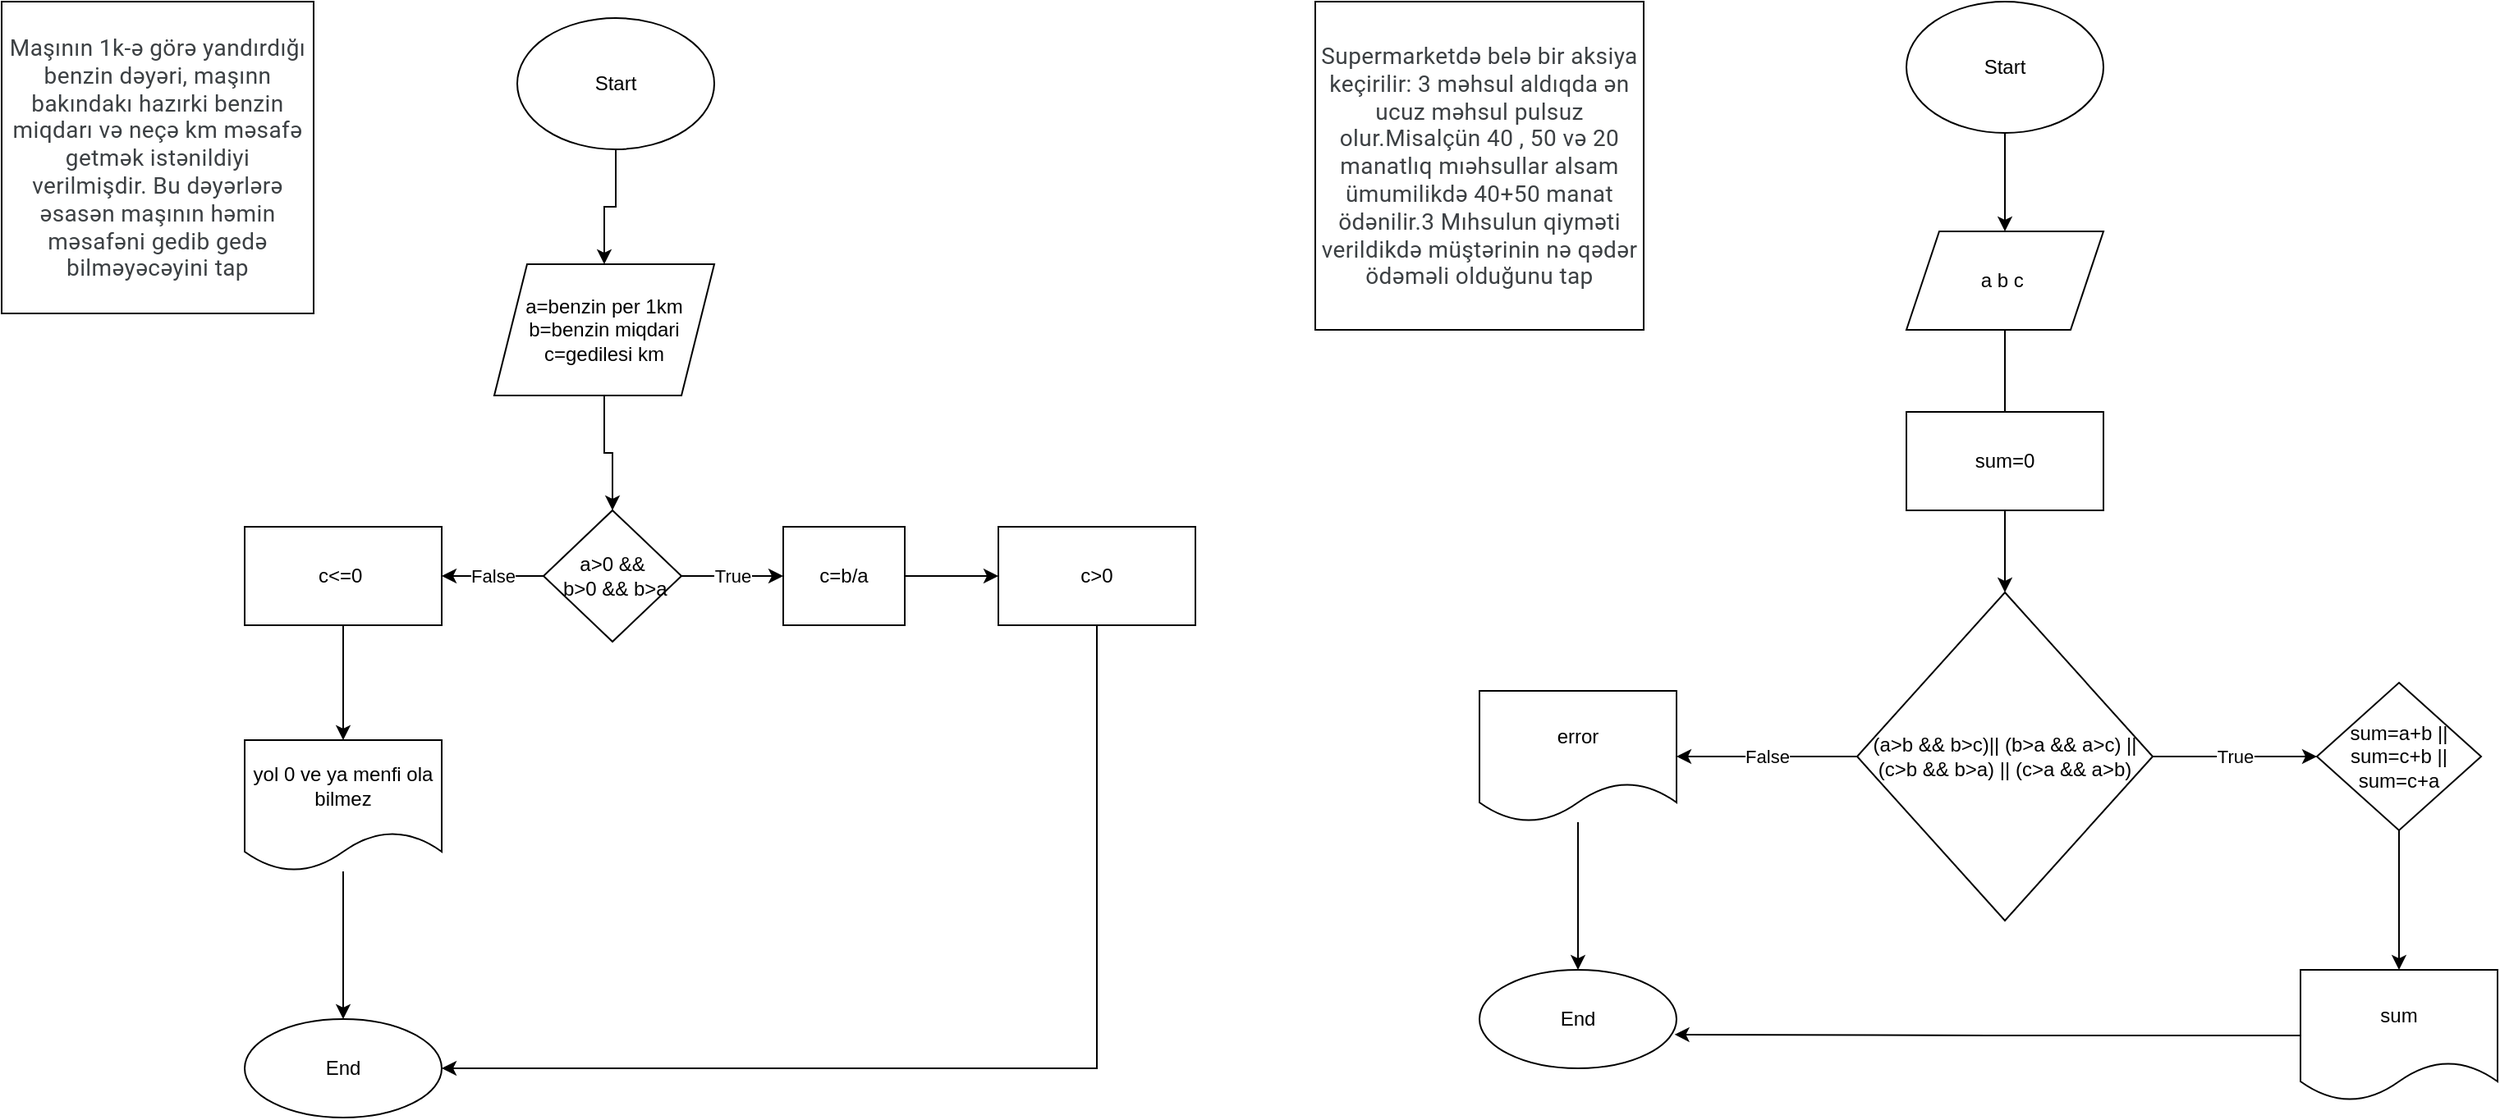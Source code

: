 <mxfile version="20.6.0" type="device"><diagram id="C5RBs43oDa-KdzZeNtuy" name="Page-1"><mxGraphModel dx="1038" dy="579" grid="1" gridSize="10" guides="1" tooltips="1" connect="1" arrows="1" fold="1" page="1" pageScale="1" pageWidth="827" pageHeight="1169" math="0" shadow="0"><root><mxCell id="WIyWlLk6GJQsqaUBKTNV-0"/><mxCell id="WIyWlLk6GJQsqaUBKTNV-1" parent="WIyWlLk6GJQsqaUBKTNV-0"/><mxCell id="2NQF4nvotR-8nrUYKKNN-3" value="" style="edgeStyle=orthogonalEdgeStyle;rounded=0;orthogonalLoop=1;jettySize=auto;html=1;" edge="1" parent="WIyWlLk6GJQsqaUBKTNV-1" source="2NQF4nvotR-8nrUYKKNN-0" target="2NQF4nvotR-8nrUYKKNN-2"><mxGeometry relative="1" as="geometry"/></mxCell><mxCell id="2NQF4nvotR-8nrUYKKNN-0" value="Start" style="ellipse;whiteSpace=wrap;html=1;" vertex="1" parent="WIyWlLk6GJQsqaUBKTNV-1"><mxGeometry x="354" y="50" width="120" height="80" as="geometry"/></mxCell><mxCell id="2NQF4nvotR-8nrUYKKNN-1" value="&lt;span style=&quot;color: rgb(60, 64, 67); font-family: Roboto, Arial, sans-serif; font-size: 14px; letter-spacing: 0.2px; text-align: start;&quot;&gt;Maşının 1k-ə görə yandırdığı benzin dəyəri, maşınn bakındakı hazırki&amp;nbsp;benzin miqdarı və neçə km məsafə getmək istənildiyi verilmişdir.&amp;nbsp;Bu dəyərlərə əsasən maşının həmin məsafəni gedib gedə bilməyəcəyini tap&lt;/span&gt;" style="whiteSpace=wrap;html=1;aspect=fixed;" vertex="1" parent="WIyWlLk6GJQsqaUBKTNV-1"><mxGeometry x="40" y="40" width="190" height="190" as="geometry"/></mxCell><mxCell id="2NQF4nvotR-8nrUYKKNN-5" value="" style="edgeStyle=orthogonalEdgeStyle;rounded=0;orthogonalLoop=1;jettySize=auto;html=1;" edge="1" parent="WIyWlLk6GJQsqaUBKTNV-1" source="2NQF4nvotR-8nrUYKKNN-2" target="2NQF4nvotR-8nrUYKKNN-4"><mxGeometry relative="1" as="geometry"/></mxCell><mxCell id="2NQF4nvotR-8nrUYKKNN-2" value="a=benzin per 1km&lt;br&gt;b=benzin miqdari&lt;br&gt;c=gedilesi km" style="shape=parallelogram;perimeter=parallelogramPerimeter;whiteSpace=wrap;html=1;fixedSize=1;" vertex="1" parent="WIyWlLk6GJQsqaUBKTNV-1"><mxGeometry x="340" y="200" width="134" height="80" as="geometry"/></mxCell><mxCell id="2NQF4nvotR-8nrUYKKNN-17" value="True" style="edgeStyle=orthogonalEdgeStyle;rounded=0;orthogonalLoop=1;jettySize=auto;html=1;" edge="1" parent="WIyWlLk6GJQsqaUBKTNV-1" source="2NQF4nvotR-8nrUYKKNN-4" target="2NQF4nvotR-8nrUYKKNN-16"><mxGeometry relative="1" as="geometry"/></mxCell><mxCell id="2NQF4nvotR-8nrUYKKNN-24" value="False" style="edgeStyle=orthogonalEdgeStyle;rounded=0;orthogonalLoop=1;jettySize=auto;html=1;" edge="1" parent="WIyWlLk6GJQsqaUBKTNV-1" source="2NQF4nvotR-8nrUYKKNN-4" target="2NQF4nvotR-8nrUYKKNN-23"><mxGeometry relative="1" as="geometry"/></mxCell><mxCell id="2NQF4nvotR-8nrUYKKNN-4" value="a&amp;gt;0 &amp;amp;&amp;amp;&lt;br&gt;&amp;nbsp;b&amp;gt;0 &amp;amp;&amp;amp; b&amp;gt;a" style="rhombus;whiteSpace=wrap;html=1;" vertex="1" parent="WIyWlLk6GJQsqaUBKTNV-1"><mxGeometry x="370" y="350" width="84" height="80" as="geometry"/></mxCell><mxCell id="2NQF4nvotR-8nrUYKKNN-22" value="" style="edgeStyle=orthogonalEdgeStyle;rounded=0;orthogonalLoop=1;jettySize=auto;html=1;" edge="1" parent="WIyWlLk6GJQsqaUBKTNV-1" source="2NQF4nvotR-8nrUYKKNN-16" target="2NQF4nvotR-8nrUYKKNN-21"><mxGeometry relative="1" as="geometry"/></mxCell><mxCell id="2NQF4nvotR-8nrUYKKNN-16" value="c=b/a" style="whiteSpace=wrap;html=1;" vertex="1" parent="WIyWlLk6GJQsqaUBKTNV-1"><mxGeometry x="516" y="360" width="74" height="60" as="geometry"/></mxCell><mxCell id="2NQF4nvotR-8nrUYKKNN-32" style="edgeStyle=orthogonalEdgeStyle;rounded=0;orthogonalLoop=1;jettySize=auto;html=1;entryX=1;entryY=0.5;entryDx=0;entryDy=0;" edge="1" parent="WIyWlLk6GJQsqaUBKTNV-1" source="2NQF4nvotR-8nrUYKKNN-21" target="2NQF4nvotR-8nrUYKKNN-30"><mxGeometry relative="1" as="geometry"><Array as="points"><mxPoint x="707" y="690"/></Array></mxGeometry></mxCell><mxCell id="2NQF4nvotR-8nrUYKKNN-21" value="c&amp;gt;0" style="whiteSpace=wrap;html=1;" vertex="1" parent="WIyWlLk6GJQsqaUBKTNV-1"><mxGeometry x="647" y="360" width="120" height="60" as="geometry"/></mxCell><mxCell id="2NQF4nvotR-8nrUYKKNN-27" value="" style="edgeStyle=orthogonalEdgeStyle;rounded=0;orthogonalLoop=1;jettySize=auto;html=1;" edge="1" parent="WIyWlLk6GJQsqaUBKTNV-1" source="2NQF4nvotR-8nrUYKKNN-23" target="2NQF4nvotR-8nrUYKKNN-26"><mxGeometry relative="1" as="geometry"/></mxCell><mxCell id="2NQF4nvotR-8nrUYKKNN-23" value="c&amp;lt;=0&amp;nbsp;" style="whiteSpace=wrap;html=1;" vertex="1" parent="WIyWlLk6GJQsqaUBKTNV-1"><mxGeometry x="188" y="360" width="120" height="60" as="geometry"/></mxCell><mxCell id="2NQF4nvotR-8nrUYKKNN-31" value="" style="edgeStyle=orthogonalEdgeStyle;rounded=0;orthogonalLoop=1;jettySize=auto;html=1;" edge="1" parent="WIyWlLk6GJQsqaUBKTNV-1" source="2NQF4nvotR-8nrUYKKNN-26" target="2NQF4nvotR-8nrUYKKNN-30"><mxGeometry relative="1" as="geometry"/></mxCell><mxCell id="2NQF4nvotR-8nrUYKKNN-26" value="yol 0 ve ya menfi ola bilmez" style="shape=document;whiteSpace=wrap;html=1;boundedLbl=1;" vertex="1" parent="WIyWlLk6GJQsqaUBKTNV-1"><mxGeometry x="188" y="490" width="120" height="80" as="geometry"/></mxCell><mxCell id="2NQF4nvotR-8nrUYKKNN-30" value="End" style="ellipse;whiteSpace=wrap;html=1;" vertex="1" parent="WIyWlLk6GJQsqaUBKTNV-1"><mxGeometry x="188" y="660" width="120" height="60" as="geometry"/></mxCell><mxCell id="2NQF4nvotR-8nrUYKKNN-33" value="&lt;span style=&quot;color: rgb(60, 64, 67); font-family: Roboto, Arial, sans-serif; font-size: 14px; letter-spacing: 0.2px; text-align: start;&quot;&gt;Supermarketdə belə bir aksiya keçirilir: 3 məhsul aldıqda ən ucuz məhsul pulsuz olur.Misalçün 40 , 50 və 20 manatlıq mıəhsullar alsam ümumilikdə 40+50 manat ödənilir.3 Mıhsulun qiyməti verildikdə müştərinin nə qədər ödəməli olduğunu tap&lt;/span&gt;" style="whiteSpace=wrap;html=1;aspect=fixed;" vertex="1" parent="WIyWlLk6GJQsqaUBKTNV-1"><mxGeometry x="840" y="40" width="200" height="200" as="geometry"/></mxCell><mxCell id="2NQF4nvotR-8nrUYKKNN-36" value="" style="edgeStyle=orthogonalEdgeStyle;rounded=0;orthogonalLoop=1;jettySize=auto;html=1;" edge="1" parent="WIyWlLk6GJQsqaUBKTNV-1" source="2NQF4nvotR-8nrUYKKNN-34" target="2NQF4nvotR-8nrUYKKNN-35"><mxGeometry relative="1" as="geometry"/></mxCell><mxCell id="2NQF4nvotR-8nrUYKKNN-34" value="Start" style="ellipse;whiteSpace=wrap;html=1;" vertex="1" parent="WIyWlLk6GJQsqaUBKTNV-1"><mxGeometry x="1200" y="40" width="120" height="80" as="geometry"/></mxCell><mxCell id="2NQF4nvotR-8nrUYKKNN-38" value="" style="edgeStyle=orthogonalEdgeStyle;rounded=0;orthogonalLoop=1;jettySize=auto;html=1;" edge="1" parent="WIyWlLk6GJQsqaUBKTNV-1" source="2NQF4nvotR-8nrUYKKNN-35" target="2NQF4nvotR-8nrUYKKNN-37"><mxGeometry relative="1" as="geometry"/></mxCell><mxCell id="2NQF4nvotR-8nrUYKKNN-35" value="a b c&amp;nbsp;" style="shape=parallelogram;perimeter=parallelogramPerimeter;whiteSpace=wrap;html=1;fixedSize=1;" vertex="1" parent="WIyWlLk6GJQsqaUBKTNV-1"><mxGeometry x="1200" y="180" width="120" height="60" as="geometry"/></mxCell><mxCell id="2NQF4nvotR-8nrUYKKNN-40" value="True" style="edgeStyle=orthogonalEdgeStyle;rounded=0;orthogonalLoop=1;jettySize=auto;html=1;" edge="1" parent="WIyWlLk6GJQsqaUBKTNV-1" source="2NQF4nvotR-8nrUYKKNN-37" target="2NQF4nvotR-8nrUYKKNN-39"><mxGeometry relative="1" as="geometry"/></mxCell><mxCell id="2NQF4nvotR-8nrUYKKNN-46" value="False" style="edgeStyle=orthogonalEdgeStyle;rounded=0;orthogonalLoop=1;jettySize=auto;html=1;" edge="1" parent="WIyWlLk6GJQsqaUBKTNV-1" source="2NQF4nvotR-8nrUYKKNN-37" target="2NQF4nvotR-8nrUYKKNN-45"><mxGeometry relative="1" as="geometry"/></mxCell><mxCell id="2NQF4nvotR-8nrUYKKNN-37" value="(a&amp;gt;b &amp;amp;&amp;amp; b&amp;gt;c)|| (b&amp;gt;a &amp;amp;&amp;amp; a&amp;gt;c) || (c&amp;gt;b &amp;amp;&amp;amp; b&amp;gt;a) || (c&amp;gt;a &amp;amp;&amp;amp; a&amp;gt;b)" style="rhombus;whiteSpace=wrap;html=1;" vertex="1" parent="WIyWlLk6GJQsqaUBKTNV-1"><mxGeometry x="1170" y="400" width="180" height="200" as="geometry"/></mxCell><mxCell id="2NQF4nvotR-8nrUYKKNN-50" value="" style="edgeStyle=orthogonalEdgeStyle;rounded=0;orthogonalLoop=1;jettySize=auto;html=1;" edge="1" parent="WIyWlLk6GJQsqaUBKTNV-1" source="2NQF4nvotR-8nrUYKKNN-39" target="2NQF4nvotR-8nrUYKKNN-49"><mxGeometry relative="1" as="geometry"/></mxCell><mxCell id="2NQF4nvotR-8nrUYKKNN-39" value="sum=a+b || sum=c+b || sum=c+a" style="rhombus;whiteSpace=wrap;html=1;" vertex="1" parent="WIyWlLk6GJQsqaUBKTNV-1"><mxGeometry x="1450" y="455" width="100" height="90" as="geometry"/></mxCell><mxCell id="2NQF4nvotR-8nrUYKKNN-42" value="sum=0" style="rounded=0;whiteSpace=wrap;html=1;" vertex="1" parent="WIyWlLk6GJQsqaUBKTNV-1"><mxGeometry x="1200" y="290" width="120" height="60" as="geometry"/></mxCell><mxCell id="2NQF4nvotR-8nrUYKKNN-48" value="" style="edgeStyle=orthogonalEdgeStyle;rounded=0;orthogonalLoop=1;jettySize=auto;html=1;" edge="1" parent="WIyWlLk6GJQsqaUBKTNV-1" source="2NQF4nvotR-8nrUYKKNN-45" target="2NQF4nvotR-8nrUYKKNN-47"><mxGeometry relative="1" as="geometry"/></mxCell><mxCell id="2NQF4nvotR-8nrUYKKNN-45" value="error" style="shape=document;whiteSpace=wrap;html=1;boundedLbl=1;" vertex="1" parent="WIyWlLk6GJQsqaUBKTNV-1"><mxGeometry x="940" y="460" width="120" height="80" as="geometry"/></mxCell><mxCell id="2NQF4nvotR-8nrUYKKNN-47" value="End" style="ellipse;whiteSpace=wrap;html=1;" vertex="1" parent="WIyWlLk6GJQsqaUBKTNV-1"><mxGeometry x="940" y="630" width="120" height="60" as="geometry"/></mxCell><mxCell id="2NQF4nvotR-8nrUYKKNN-51" style="edgeStyle=orthogonalEdgeStyle;rounded=0;orthogonalLoop=1;jettySize=auto;html=1;entryX=0.99;entryY=0.657;entryDx=0;entryDy=0;entryPerimeter=0;" edge="1" parent="WIyWlLk6GJQsqaUBKTNV-1" source="2NQF4nvotR-8nrUYKKNN-49" target="2NQF4nvotR-8nrUYKKNN-47"><mxGeometry relative="1" as="geometry"/></mxCell><mxCell id="2NQF4nvotR-8nrUYKKNN-49" value="sum" style="shape=document;whiteSpace=wrap;html=1;boundedLbl=1;" vertex="1" parent="WIyWlLk6GJQsqaUBKTNV-1"><mxGeometry x="1440" y="630" width="120" height="80" as="geometry"/></mxCell></root></mxGraphModel></diagram></mxfile>